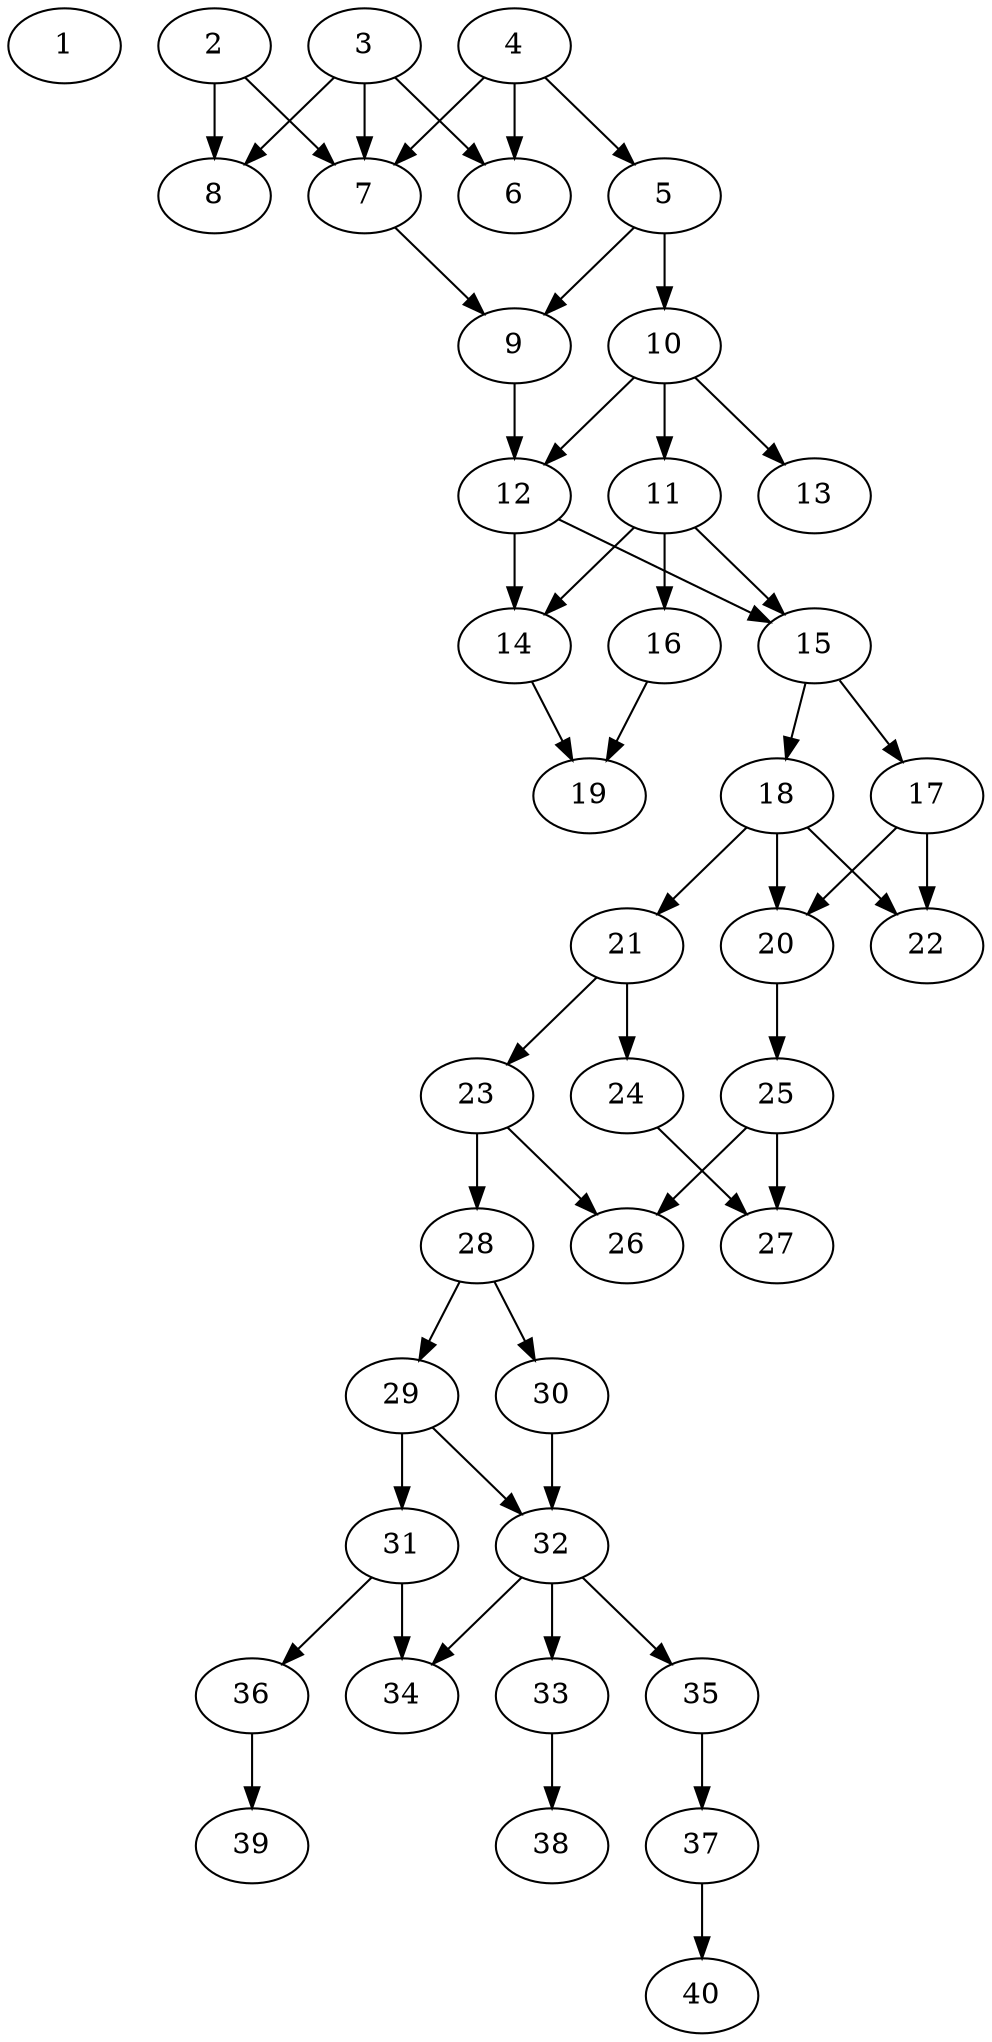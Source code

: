 // DAG automatically generated by daggen at Thu Oct  3 14:06:48 2019
// ./daggen --dot -n 40 --ccr 0.4 --fat 0.3 --regular 0.5 --density 0.6 --mindata 5242880 --maxdata 52428800 
digraph G {
  1 [size="116864000", alpha="0.09", expect_size="46745600"] 
  2 [size="40176640", alpha="0.19", expect_size="16070656"] 
  2 -> 7 [size ="16070656"]
  2 -> 8 [size ="16070656"]
  3 [size="83494400", alpha="0.20", expect_size="33397760"] 
  3 -> 6 [size ="33397760"]
  3 -> 7 [size ="33397760"]
  3 -> 8 [size ="33397760"]
  4 [size="123978240", alpha="0.00", expect_size="49591296"] 
  4 -> 5 [size ="49591296"]
  4 -> 6 [size ="49591296"]
  4 -> 7 [size ="49591296"]
  5 [size="22003200", alpha="0.14", expect_size="8801280"] 
  5 -> 9 [size ="8801280"]
  5 -> 10 [size ="8801280"]
  6 [size="57981440", alpha="0.13", expect_size="23192576"] 
  7 [size="38448640", alpha="0.06", expect_size="15379456"] 
  7 -> 9 [size ="15379456"]
  8 [size="98539520", alpha="0.01", expect_size="39415808"] 
  9 [size="67960320", alpha="0.05", expect_size="27184128"] 
  9 -> 12 [size ="27184128"]
  10 [size="102538240", alpha="0.18", expect_size="41015296"] 
  10 -> 11 [size ="41015296"]
  10 -> 12 [size ="41015296"]
  10 -> 13 [size ="41015296"]
  11 [size="60702720", alpha="0.06", expect_size="24281088"] 
  11 -> 14 [size ="24281088"]
  11 -> 15 [size ="24281088"]
  11 -> 16 [size ="24281088"]
  12 [size="113615360", alpha="0.08", expect_size="45446144"] 
  12 -> 14 [size ="45446144"]
  12 -> 15 [size ="45446144"]
  13 [size="109987840", alpha="0.11", expect_size="43995136"] 
  14 [size="109196800", alpha="0.12", expect_size="43678720"] 
  14 -> 19 [size ="43678720"]
  15 [size="111685120", alpha="0.04", expect_size="44674048"] 
  15 -> 17 [size ="44674048"]
  15 -> 18 [size ="44674048"]
  16 [size="75714560", alpha="0.18", expect_size="30285824"] 
  16 -> 19 [size ="30285824"]
  17 [size="35097600", alpha="0.16", expect_size="14039040"] 
  17 -> 20 [size ="14039040"]
  17 -> 22 [size ="14039040"]
  18 [size="71536640", alpha="0.05", expect_size="28614656"] 
  18 -> 20 [size ="28614656"]
  18 -> 21 [size ="28614656"]
  18 -> 22 [size ="28614656"]
  19 [size="77158400", alpha="0.09", expect_size="30863360"] 
  20 [size="105088000", alpha="0.11", expect_size="42035200"] 
  20 -> 25 [size ="42035200"]
  21 [size="92628480", alpha="0.12", expect_size="37051392"] 
  21 -> 23 [size ="37051392"]
  21 -> 24 [size ="37051392"]
  22 [size="129966080", alpha="0.16", expect_size="51986432"] 
  23 [size="60613120", alpha="0.13", expect_size="24245248"] 
  23 -> 26 [size ="24245248"]
  23 -> 28 [size ="24245248"]
  24 [size="124572160", alpha="0.09", expect_size="49828864"] 
  24 -> 27 [size ="49828864"]
  25 [size="74675200", alpha="0.06", expect_size="29870080"] 
  25 -> 26 [size ="29870080"]
  25 -> 27 [size ="29870080"]
  26 [size="98263040", alpha="0.10", expect_size="39305216"] 
  27 [size="85304320", alpha="0.19", expect_size="34121728"] 
  28 [size="59153920", alpha="0.03", expect_size="23661568"] 
  28 -> 29 [size ="23661568"]
  28 -> 30 [size ="23661568"]
  29 [size="88332800", alpha="0.15", expect_size="35333120"] 
  29 -> 31 [size ="35333120"]
  29 -> 32 [size ="35333120"]
  30 [size="22069760", alpha="0.03", expect_size="8827904"] 
  30 -> 32 [size ="8827904"]
  31 [size="89182720", alpha="0.19", expect_size="35673088"] 
  31 -> 34 [size ="35673088"]
  31 -> 36 [size ="35673088"]
  32 [size="39531520", alpha="0.12", expect_size="15812608"] 
  32 -> 33 [size ="15812608"]
  32 -> 34 [size ="15812608"]
  32 -> 35 [size ="15812608"]
  33 [size="18150400", alpha="0.02", expect_size="7260160"] 
  33 -> 38 [size ="7260160"]
  34 [size="95434240", alpha="0.07", expect_size="38173696"] 
  35 [size="28359680", alpha="0.10", expect_size="11343872"] 
  35 -> 37 [size ="11343872"]
  36 [size="61749760", alpha="0.03", expect_size="24699904"] 
  36 -> 39 [size ="24699904"]
  37 [size="122519040", alpha="0.20", expect_size="49007616"] 
  37 -> 40 [size ="49007616"]
  38 [size="118044160", alpha="0.06", expect_size="47217664"] 
  39 [size="15795200", alpha="0.04", expect_size="6318080"] 
  40 [size="106557440", alpha="0.17", expect_size="42622976"] 
}
